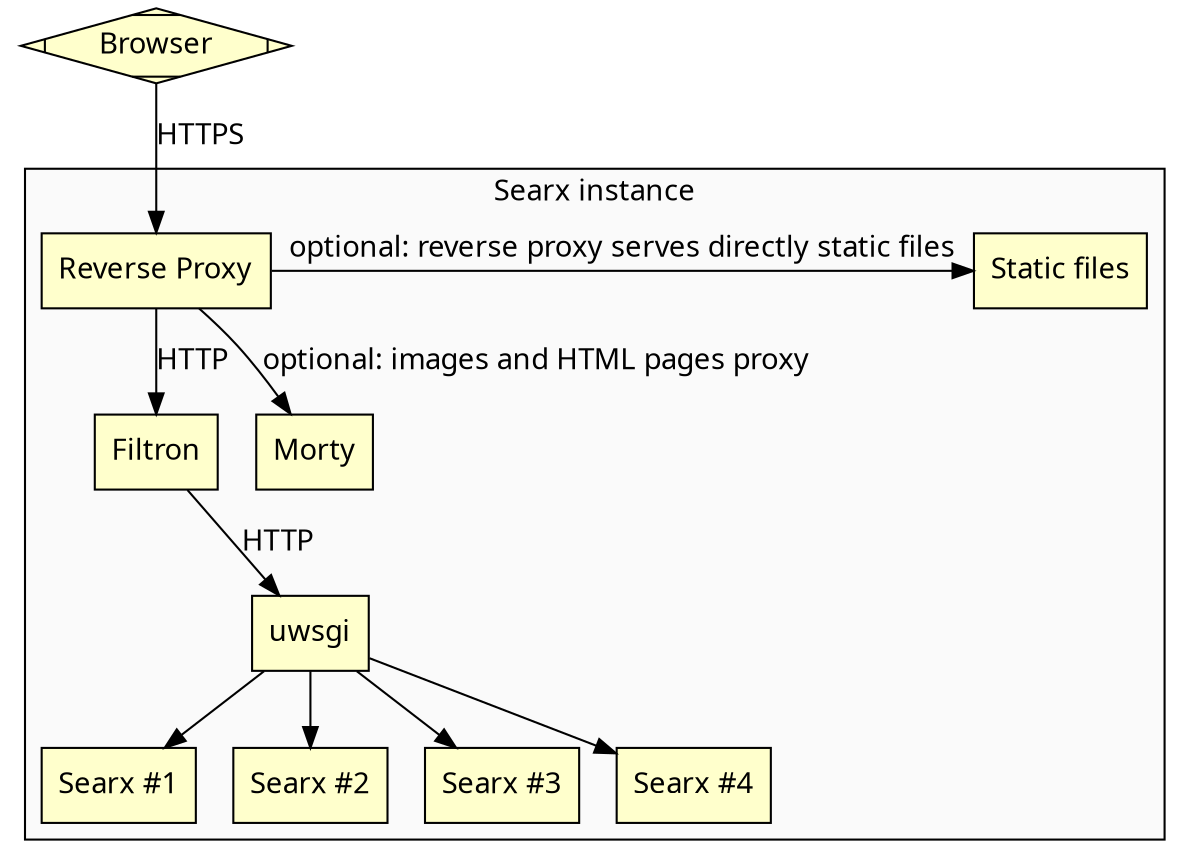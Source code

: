 digraph G {

  node [style=filled, shape=box, fillcolor="#ffffcc", fontname="Sans"];
  edge [fontname="Sans"];

  browser [label="Browser", shape=Mdiamond];
  rp      [label="Reverse Proxy", href="https://docs.searxng.org/utils/filtron.sh.html#public-reverse-proxy"];
  filtron [label="Filtron",       href="https://docs.searxng.org/utils/filtron.sh.html"];
  morty   [label="Morty",         href="https://docs.searxng.org/utils/morty.sh.html"];
  static  [label="Static files",  href="url to configure static files"];
  uwsgi   [label="uwsgi",         href="https://docs.searxng.org/utils/searx.sh.html"]
  searx1  [label="Searx #1"];
  searx2  [label="Searx #2"];
  searx3  [label="Searx #3"];
  searx4  [label="Searx #4"];

  browser -> rp [label="HTTPS"]

  subgraph cluster_searx {
      label = "Searx instance" fontname="Sans";
      bgcolor="#fafafa";
      { rank=same; static rp };
      rp -> morty      [label="optional: images and HTML pages proxy"];
      rp -> static     [label="optional: reverse proxy serves directly static files"];
      rp -> filtron    [label="HTTP"];
      filtron -> uwsgi [label="HTTP"];
      uwsgi -> searx1;
      uwsgi -> searx2;
      uwsgi -> searx3;
      uwsgi -> searx4;
  }

}
